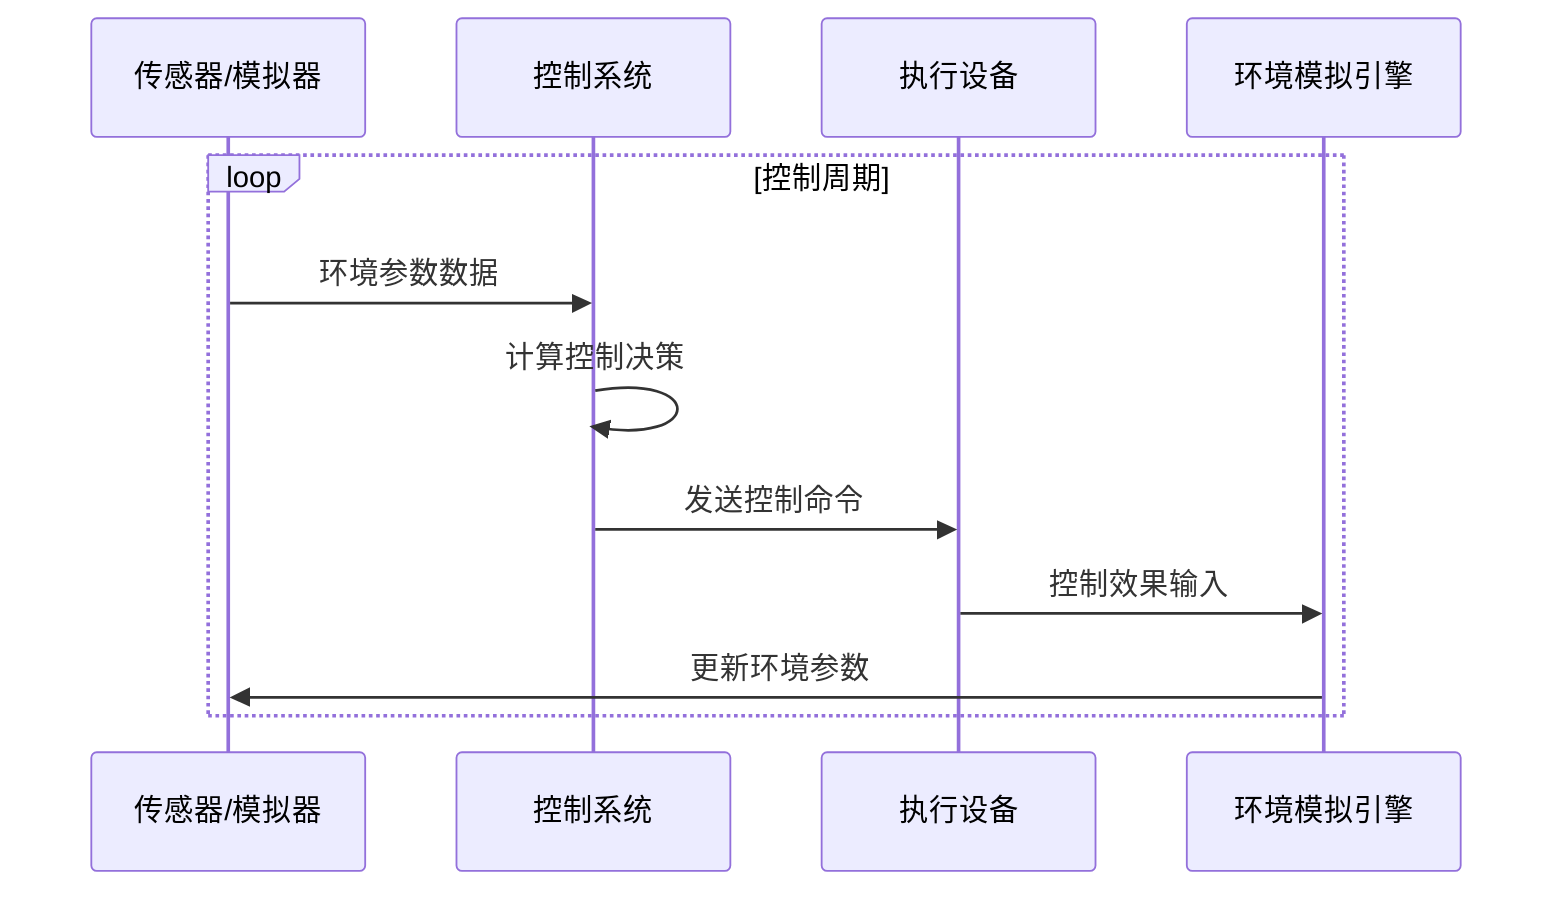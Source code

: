 sequenceDiagram
    participant S as 传感器/模拟器
    participant C as 控制系统
    participant A as 执行设备
    participant E as 环境模拟引擎
    
    loop 控制周期
        S->>C: 环境参数数据
        C->>C: 计算控制决策
        C->>A: 发送控制命令
        A->>E: 控制效果输入
        E->>S: 更新环境参数
    end